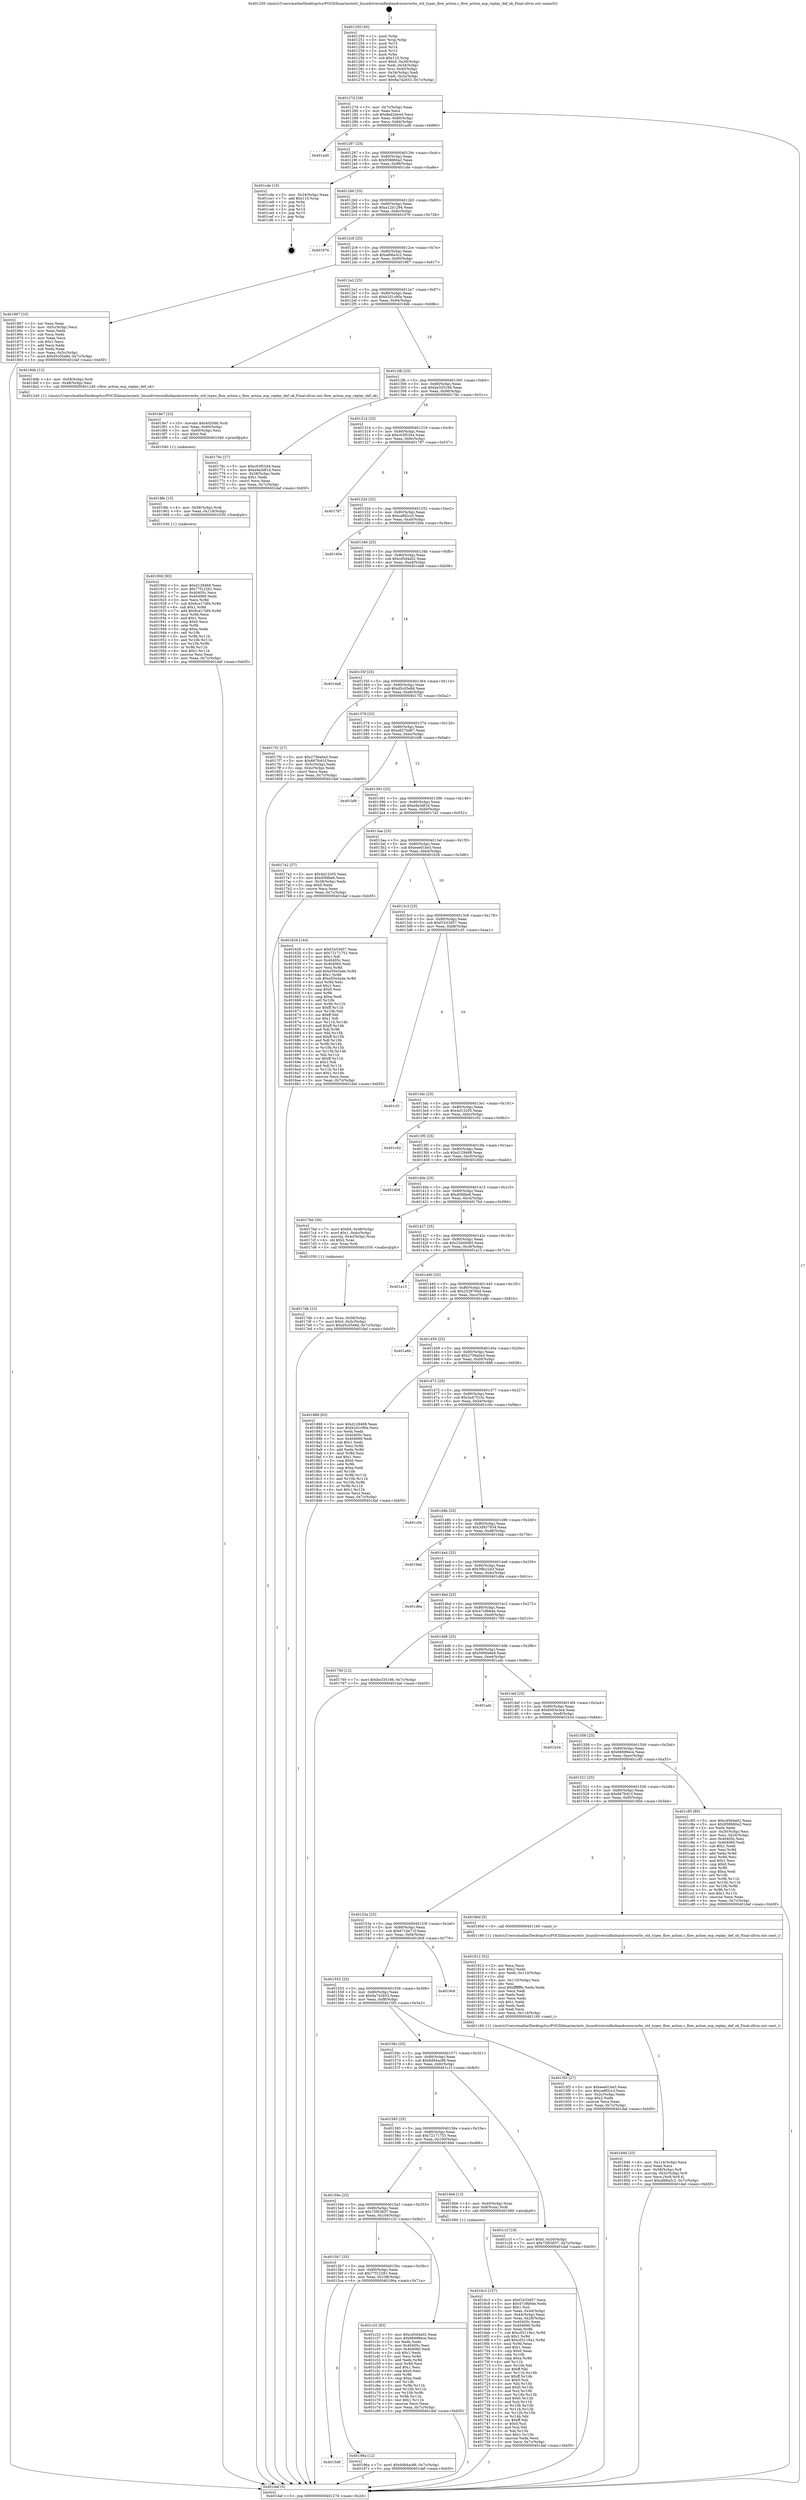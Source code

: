 digraph "0x401250" {
  label = "0x401250 (/mnt/c/Users/mathe/Desktop/tcc/POCII/binaries/extr_linuxdriversinfinibandcoreuverbs_std_types_flow_action.c_flow_action_esp_replay_def_ok_Final-ollvm.out::main(0))"
  labelloc = "t"
  node[shape=record]

  Entry [label="",width=0.3,height=0.3,shape=circle,fillcolor=black,style=filled]
  "0x40127d" [label="{
     0x40127d [26]\l
     | [instrs]\l
     &nbsp;&nbsp;0x40127d \<+3\>: mov -0x7c(%rbp),%eax\l
     &nbsp;&nbsp;0x401280 \<+2\>: mov %eax,%ecx\l
     &nbsp;&nbsp;0x401282 \<+6\>: sub $0x8ed2de44,%ecx\l
     &nbsp;&nbsp;0x401288 \<+3\>: mov %eax,-0x80(%rbp)\l
     &nbsp;&nbsp;0x40128b \<+6\>: mov %ecx,-0x84(%rbp)\l
     &nbsp;&nbsp;0x401291 \<+6\>: je 0000000000401ad0 \<main+0x880\>\l
  }"]
  "0x401ad0" [label="{
     0x401ad0\l
  }", style=dashed]
  "0x401297" [label="{
     0x401297 [25]\l
     | [instrs]\l
     &nbsp;&nbsp;0x401297 \<+5\>: jmp 000000000040129c \<main+0x4c\>\l
     &nbsp;&nbsp;0x40129c \<+3\>: mov -0x80(%rbp),%eax\l
     &nbsp;&nbsp;0x40129f \<+5\>: sub $0x958660a2,%eax\l
     &nbsp;&nbsp;0x4012a4 \<+6\>: mov %eax,-0x88(%rbp)\l
     &nbsp;&nbsp;0x4012aa \<+6\>: je 0000000000401cde \<main+0xa8e\>\l
  }"]
  Exit [label="",width=0.3,height=0.3,shape=circle,fillcolor=black,style=filled,peripheries=2]
  "0x401cde" [label="{
     0x401cde [19]\l
     | [instrs]\l
     &nbsp;&nbsp;0x401cde \<+3\>: mov -0x24(%rbp),%eax\l
     &nbsp;&nbsp;0x401ce1 \<+7\>: add $0x110,%rsp\l
     &nbsp;&nbsp;0x401ce8 \<+1\>: pop %rbx\l
     &nbsp;&nbsp;0x401ce9 \<+2\>: pop %r12\l
     &nbsp;&nbsp;0x401ceb \<+2\>: pop %r14\l
     &nbsp;&nbsp;0x401ced \<+2\>: pop %r15\l
     &nbsp;&nbsp;0x401cef \<+1\>: pop %rbp\l
     &nbsp;&nbsp;0x401cf0 \<+1\>: ret\l
  }"]
  "0x4012b0" [label="{
     0x4012b0 [25]\l
     | [instrs]\l
     &nbsp;&nbsp;0x4012b0 \<+5\>: jmp 00000000004012b5 \<main+0x65\>\l
     &nbsp;&nbsp;0x4012b5 \<+3\>: mov -0x80(%rbp),%eax\l
     &nbsp;&nbsp;0x4012b8 \<+5\>: sub $0xa12b1294,%eax\l
     &nbsp;&nbsp;0x4012bd \<+6\>: mov %eax,-0x8c(%rbp)\l
     &nbsp;&nbsp;0x4012c3 \<+6\>: je 0000000000401976 \<main+0x726\>\l
  }"]
  "0x4015d0" [label="{
     0x4015d0\l
  }", style=dashed]
  "0x401976" [label="{
     0x401976\l
  }", style=dashed]
  "0x4012c9" [label="{
     0x4012c9 [25]\l
     | [instrs]\l
     &nbsp;&nbsp;0x4012c9 \<+5\>: jmp 00000000004012ce \<main+0x7e\>\l
     &nbsp;&nbsp;0x4012ce \<+3\>: mov -0x80(%rbp),%eax\l
     &nbsp;&nbsp;0x4012d1 \<+5\>: sub $0xafd6a3c2,%eax\l
     &nbsp;&nbsp;0x4012d6 \<+6\>: mov %eax,-0x90(%rbp)\l
     &nbsp;&nbsp;0x4012dc \<+6\>: je 0000000000401867 \<main+0x617\>\l
  }"]
  "0x40196a" [label="{
     0x40196a [12]\l
     | [instrs]\l
     &nbsp;&nbsp;0x40196a \<+7\>: movl $0x6d84ac86,-0x7c(%rbp)\l
     &nbsp;&nbsp;0x401971 \<+5\>: jmp 0000000000401daf \<main+0xb5f\>\l
  }"]
  "0x401867" [label="{
     0x401867 [33]\l
     | [instrs]\l
     &nbsp;&nbsp;0x401867 \<+2\>: xor %eax,%eax\l
     &nbsp;&nbsp;0x401869 \<+3\>: mov -0x5c(%rbp),%ecx\l
     &nbsp;&nbsp;0x40186c \<+2\>: mov %eax,%edx\l
     &nbsp;&nbsp;0x40186e \<+2\>: sub %ecx,%edx\l
     &nbsp;&nbsp;0x401870 \<+2\>: mov %eax,%ecx\l
     &nbsp;&nbsp;0x401872 \<+3\>: sub $0x1,%ecx\l
     &nbsp;&nbsp;0x401875 \<+2\>: add %ecx,%edx\l
     &nbsp;&nbsp;0x401877 \<+2\>: sub %edx,%eax\l
     &nbsp;&nbsp;0x401879 \<+3\>: mov %eax,-0x5c(%rbp)\l
     &nbsp;&nbsp;0x40187c \<+7\>: movl $0xd5c05e8d,-0x7c(%rbp)\l
     &nbsp;&nbsp;0x401883 \<+5\>: jmp 0000000000401daf \<main+0xb5f\>\l
  }"]
  "0x4012e2" [label="{
     0x4012e2 [25]\l
     | [instrs]\l
     &nbsp;&nbsp;0x4012e2 \<+5\>: jmp 00000000004012e7 \<main+0x97\>\l
     &nbsp;&nbsp;0x4012e7 \<+3\>: mov -0x80(%rbp),%eax\l
     &nbsp;&nbsp;0x4012ea \<+5\>: sub $0xb2d1c90a,%eax\l
     &nbsp;&nbsp;0x4012ef \<+6\>: mov %eax,-0x94(%rbp)\l
     &nbsp;&nbsp;0x4012f5 \<+6\>: je 00000000004018db \<main+0x68b\>\l
  }"]
  "0x4015b7" [label="{
     0x4015b7 [25]\l
     | [instrs]\l
     &nbsp;&nbsp;0x4015b7 \<+5\>: jmp 00000000004015bc \<main+0x36c\>\l
     &nbsp;&nbsp;0x4015bc \<+3\>: mov -0x80(%rbp),%eax\l
     &nbsp;&nbsp;0x4015bf \<+5\>: sub $0x77f12281,%eax\l
     &nbsp;&nbsp;0x4015c4 \<+6\>: mov %eax,-0x108(%rbp)\l
     &nbsp;&nbsp;0x4015ca \<+6\>: je 000000000040196a \<main+0x71a\>\l
  }"]
  "0x4018db" [label="{
     0x4018db [12]\l
     | [instrs]\l
     &nbsp;&nbsp;0x4018db \<+4\>: mov -0x58(%rbp),%rdi\l
     &nbsp;&nbsp;0x4018df \<+3\>: mov -0x48(%rbp),%esi\l
     &nbsp;&nbsp;0x4018e2 \<+5\>: call 0000000000401240 \<flow_action_esp_replay_def_ok\>\l
     | [calls]\l
     &nbsp;&nbsp;0x401240 \{1\} (/mnt/c/Users/mathe/Desktop/tcc/POCII/binaries/extr_linuxdriversinfinibandcoreuverbs_std_types_flow_action.c_flow_action_esp_replay_def_ok_Final-ollvm.out::flow_action_esp_replay_def_ok)\l
  }"]
  "0x4012fb" [label="{
     0x4012fb [25]\l
     | [instrs]\l
     &nbsp;&nbsp;0x4012fb \<+5\>: jmp 0000000000401300 \<main+0xb0\>\l
     &nbsp;&nbsp;0x401300 \<+3\>: mov -0x80(%rbp),%eax\l
     &nbsp;&nbsp;0x401303 \<+5\>: sub $0xbe335166,%eax\l
     &nbsp;&nbsp;0x401308 \<+6\>: mov %eax,-0x98(%rbp)\l
     &nbsp;&nbsp;0x40130e \<+6\>: je 000000000040176c \<main+0x51c\>\l
  }"]
  "0x401c32" [label="{
     0x401c32 [83]\l
     | [instrs]\l
     &nbsp;&nbsp;0x401c32 \<+5\>: mov $0xcd5d4a02,%eax\l
     &nbsp;&nbsp;0x401c37 \<+5\>: mov $0x66698ece,%ecx\l
     &nbsp;&nbsp;0x401c3c \<+2\>: xor %edx,%edx\l
     &nbsp;&nbsp;0x401c3e \<+7\>: mov 0x40405c,%esi\l
     &nbsp;&nbsp;0x401c45 \<+7\>: mov 0x404060,%edi\l
     &nbsp;&nbsp;0x401c4c \<+3\>: sub $0x1,%edx\l
     &nbsp;&nbsp;0x401c4f \<+3\>: mov %esi,%r8d\l
     &nbsp;&nbsp;0x401c52 \<+3\>: add %edx,%r8d\l
     &nbsp;&nbsp;0x401c55 \<+4\>: imul %r8d,%esi\l
     &nbsp;&nbsp;0x401c59 \<+3\>: and $0x1,%esi\l
     &nbsp;&nbsp;0x401c5c \<+3\>: cmp $0x0,%esi\l
     &nbsp;&nbsp;0x401c5f \<+4\>: sete %r9b\l
     &nbsp;&nbsp;0x401c63 \<+3\>: cmp $0xa,%edi\l
     &nbsp;&nbsp;0x401c66 \<+4\>: setl %r10b\l
     &nbsp;&nbsp;0x401c6a \<+3\>: mov %r9b,%r11b\l
     &nbsp;&nbsp;0x401c6d \<+3\>: and %r10b,%r11b\l
     &nbsp;&nbsp;0x401c70 \<+3\>: xor %r10b,%r9b\l
     &nbsp;&nbsp;0x401c73 \<+3\>: or %r9b,%r11b\l
     &nbsp;&nbsp;0x401c76 \<+4\>: test $0x1,%r11b\l
     &nbsp;&nbsp;0x401c7a \<+3\>: cmovne %ecx,%eax\l
     &nbsp;&nbsp;0x401c7d \<+3\>: mov %eax,-0x7c(%rbp)\l
     &nbsp;&nbsp;0x401c80 \<+5\>: jmp 0000000000401daf \<main+0xb5f\>\l
  }"]
  "0x40176c" [label="{
     0x40176c [27]\l
     | [instrs]\l
     &nbsp;&nbsp;0x40176c \<+5\>: mov $0xc03f5344,%eax\l
     &nbsp;&nbsp;0x401771 \<+5\>: mov $0xe9a3df1d,%ecx\l
     &nbsp;&nbsp;0x401776 \<+3\>: mov -0x28(%rbp),%edx\l
     &nbsp;&nbsp;0x401779 \<+3\>: cmp $0x1,%edx\l
     &nbsp;&nbsp;0x40177c \<+3\>: cmovl %ecx,%eax\l
     &nbsp;&nbsp;0x40177f \<+3\>: mov %eax,-0x7c(%rbp)\l
     &nbsp;&nbsp;0x401782 \<+5\>: jmp 0000000000401daf \<main+0xb5f\>\l
  }"]
  "0x401314" [label="{
     0x401314 [25]\l
     | [instrs]\l
     &nbsp;&nbsp;0x401314 \<+5\>: jmp 0000000000401319 \<main+0xc9\>\l
     &nbsp;&nbsp;0x401319 \<+3\>: mov -0x80(%rbp),%eax\l
     &nbsp;&nbsp;0x40131c \<+5\>: sub $0xc03f5344,%eax\l
     &nbsp;&nbsp;0x401321 \<+6\>: mov %eax,-0x9c(%rbp)\l
     &nbsp;&nbsp;0x401327 \<+6\>: je 0000000000401787 \<main+0x537\>\l
  }"]
  "0x40190d" [label="{
     0x40190d [93]\l
     | [instrs]\l
     &nbsp;&nbsp;0x40190d \<+5\>: mov $0xd129468,%eax\l
     &nbsp;&nbsp;0x401912 \<+5\>: mov $0x77f12281,%esi\l
     &nbsp;&nbsp;0x401917 \<+7\>: mov 0x40405c,%ecx\l
     &nbsp;&nbsp;0x40191e \<+7\>: mov 0x404060,%edx\l
     &nbsp;&nbsp;0x401925 \<+3\>: mov %ecx,%r8d\l
     &nbsp;&nbsp;0x401928 \<+7\>: sub $0x6ce17df4,%r8d\l
     &nbsp;&nbsp;0x40192f \<+4\>: sub $0x1,%r8d\l
     &nbsp;&nbsp;0x401933 \<+7\>: add $0x6ce17df4,%r8d\l
     &nbsp;&nbsp;0x40193a \<+4\>: imul %r8d,%ecx\l
     &nbsp;&nbsp;0x40193e \<+3\>: and $0x1,%ecx\l
     &nbsp;&nbsp;0x401941 \<+3\>: cmp $0x0,%ecx\l
     &nbsp;&nbsp;0x401944 \<+4\>: sete %r9b\l
     &nbsp;&nbsp;0x401948 \<+3\>: cmp $0xa,%edx\l
     &nbsp;&nbsp;0x40194b \<+4\>: setl %r10b\l
     &nbsp;&nbsp;0x40194f \<+3\>: mov %r9b,%r11b\l
     &nbsp;&nbsp;0x401952 \<+3\>: and %r10b,%r11b\l
     &nbsp;&nbsp;0x401955 \<+3\>: xor %r10b,%r9b\l
     &nbsp;&nbsp;0x401958 \<+3\>: or %r9b,%r11b\l
     &nbsp;&nbsp;0x40195b \<+4\>: test $0x1,%r11b\l
     &nbsp;&nbsp;0x40195f \<+3\>: cmovne %esi,%eax\l
     &nbsp;&nbsp;0x401962 \<+3\>: mov %eax,-0x7c(%rbp)\l
     &nbsp;&nbsp;0x401965 \<+5\>: jmp 0000000000401daf \<main+0xb5f\>\l
  }"]
  "0x401787" [label="{
     0x401787\l
  }", style=dashed]
  "0x40132d" [label="{
     0x40132d [25]\l
     | [instrs]\l
     &nbsp;&nbsp;0x40132d \<+5\>: jmp 0000000000401332 \<main+0xe2\>\l
     &nbsp;&nbsp;0x401332 \<+3\>: mov -0x80(%rbp),%eax\l
     &nbsp;&nbsp;0x401335 \<+5\>: sub $0xca9f2cc3,%eax\l
     &nbsp;&nbsp;0x40133a \<+6\>: mov %eax,-0xa0(%rbp)\l
     &nbsp;&nbsp;0x401340 \<+6\>: je 000000000040160e \<main+0x3be\>\l
  }"]
  "0x4018fe" [label="{
     0x4018fe [15]\l
     | [instrs]\l
     &nbsp;&nbsp;0x4018fe \<+4\>: mov -0x58(%rbp),%rdi\l
     &nbsp;&nbsp;0x401902 \<+6\>: mov %eax,-0x118(%rbp)\l
     &nbsp;&nbsp;0x401908 \<+5\>: call 0000000000401030 \<free@plt\>\l
     | [calls]\l
     &nbsp;&nbsp;0x401030 \{1\} (unknown)\l
  }"]
  "0x40160e" [label="{
     0x40160e\l
  }", style=dashed]
  "0x401346" [label="{
     0x401346 [25]\l
     | [instrs]\l
     &nbsp;&nbsp;0x401346 \<+5\>: jmp 000000000040134b \<main+0xfb\>\l
     &nbsp;&nbsp;0x40134b \<+3\>: mov -0x80(%rbp),%eax\l
     &nbsp;&nbsp;0x40134e \<+5\>: sub $0xcd5d4a02,%eax\l
     &nbsp;&nbsp;0x401353 \<+6\>: mov %eax,-0xa4(%rbp)\l
     &nbsp;&nbsp;0x401359 \<+6\>: je 0000000000401da8 \<main+0xb58\>\l
  }"]
  "0x4018e7" [label="{
     0x4018e7 [23]\l
     | [instrs]\l
     &nbsp;&nbsp;0x4018e7 \<+10\>: movabs $0x4020d6,%rdi\l
     &nbsp;&nbsp;0x4018f1 \<+3\>: mov %eax,-0x60(%rbp)\l
     &nbsp;&nbsp;0x4018f4 \<+3\>: mov -0x60(%rbp),%esi\l
     &nbsp;&nbsp;0x4018f7 \<+2\>: mov $0x0,%al\l
     &nbsp;&nbsp;0x4018f9 \<+5\>: call 0000000000401040 \<printf@plt\>\l
     | [calls]\l
     &nbsp;&nbsp;0x401040 \{1\} (unknown)\l
  }"]
  "0x401da8" [label="{
     0x401da8\l
  }", style=dashed]
  "0x40135f" [label="{
     0x40135f [25]\l
     | [instrs]\l
     &nbsp;&nbsp;0x40135f \<+5\>: jmp 0000000000401364 \<main+0x114\>\l
     &nbsp;&nbsp;0x401364 \<+3\>: mov -0x80(%rbp),%eax\l
     &nbsp;&nbsp;0x401367 \<+5\>: sub $0xd5c05e8d,%eax\l
     &nbsp;&nbsp;0x40136c \<+6\>: mov %eax,-0xa8(%rbp)\l
     &nbsp;&nbsp;0x401372 \<+6\>: je 00000000004017f2 \<main+0x5a2\>\l
  }"]
  "0x401846" [label="{
     0x401846 [33]\l
     | [instrs]\l
     &nbsp;&nbsp;0x401846 \<+6\>: mov -0x114(%rbp),%ecx\l
     &nbsp;&nbsp;0x40184c \<+3\>: imul %eax,%ecx\l
     &nbsp;&nbsp;0x40184f \<+4\>: mov -0x58(%rbp),%r8\l
     &nbsp;&nbsp;0x401853 \<+4\>: movslq -0x5c(%rbp),%r9\l
     &nbsp;&nbsp;0x401857 \<+4\>: mov %ecx,(%r8,%r9,4)\l
     &nbsp;&nbsp;0x40185b \<+7\>: movl $0xafd6a3c2,-0x7c(%rbp)\l
     &nbsp;&nbsp;0x401862 \<+5\>: jmp 0000000000401daf \<main+0xb5f\>\l
  }"]
  "0x4017f2" [label="{
     0x4017f2 [27]\l
     | [instrs]\l
     &nbsp;&nbsp;0x4017f2 \<+5\>: mov $0x2756a0a3,%eax\l
     &nbsp;&nbsp;0x4017f7 \<+5\>: mov $0x667fc61f,%ecx\l
     &nbsp;&nbsp;0x4017fc \<+3\>: mov -0x5c(%rbp),%edx\l
     &nbsp;&nbsp;0x4017ff \<+3\>: cmp -0x4c(%rbp),%edx\l
     &nbsp;&nbsp;0x401802 \<+3\>: cmovl %ecx,%eax\l
     &nbsp;&nbsp;0x401805 \<+3\>: mov %eax,-0x7c(%rbp)\l
     &nbsp;&nbsp;0x401808 \<+5\>: jmp 0000000000401daf \<main+0xb5f\>\l
  }"]
  "0x401378" [label="{
     0x401378 [25]\l
     | [instrs]\l
     &nbsp;&nbsp;0x401378 \<+5\>: jmp 000000000040137d \<main+0x12d\>\l
     &nbsp;&nbsp;0x40137d \<+3\>: mov -0x80(%rbp),%eax\l
     &nbsp;&nbsp;0x401380 \<+5\>: sub $0xe627bd67,%eax\l
     &nbsp;&nbsp;0x401385 \<+6\>: mov %eax,-0xac(%rbp)\l
     &nbsp;&nbsp;0x40138b \<+6\>: je 0000000000401bf6 \<main+0x9a6\>\l
  }"]
  "0x401812" [label="{
     0x401812 [52]\l
     | [instrs]\l
     &nbsp;&nbsp;0x401812 \<+2\>: xor %ecx,%ecx\l
     &nbsp;&nbsp;0x401814 \<+5\>: mov $0x2,%edx\l
     &nbsp;&nbsp;0x401819 \<+6\>: mov %edx,-0x110(%rbp)\l
     &nbsp;&nbsp;0x40181f \<+1\>: cltd\l
     &nbsp;&nbsp;0x401820 \<+6\>: mov -0x110(%rbp),%esi\l
     &nbsp;&nbsp;0x401826 \<+2\>: idiv %esi\l
     &nbsp;&nbsp;0x401828 \<+6\>: imul $0xfffffffe,%edx,%edx\l
     &nbsp;&nbsp;0x40182e \<+2\>: mov %ecx,%edi\l
     &nbsp;&nbsp;0x401830 \<+2\>: sub %edx,%edi\l
     &nbsp;&nbsp;0x401832 \<+2\>: mov %ecx,%edx\l
     &nbsp;&nbsp;0x401834 \<+3\>: sub $0x1,%edx\l
     &nbsp;&nbsp;0x401837 \<+2\>: add %edx,%edi\l
     &nbsp;&nbsp;0x401839 \<+2\>: sub %edi,%ecx\l
     &nbsp;&nbsp;0x40183b \<+6\>: mov %ecx,-0x114(%rbp)\l
     &nbsp;&nbsp;0x401841 \<+5\>: call 0000000000401160 \<next_i\>\l
     | [calls]\l
     &nbsp;&nbsp;0x401160 \{1\} (/mnt/c/Users/mathe/Desktop/tcc/POCII/binaries/extr_linuxdriversinfinibandcoreuverbs_std_types_flow_action.c_flow_action_esp_replay_def_ok_Final-ollvm.out::next_i)\l
  }"]
  "0x401bf6" [label="{
     0x401bf6\l
  }", style=dashed]
  "0x401391" [label="{
     0x401391 [25]\l
     | [instrs]\l
     &nbsp;&nbsp;0x401391 \<+5\>: jmp 0000000000401396 \<main+0x146\>\l
     &nbsp;&nbsp;0x401396 \<+3\>: mov -0x80(%rbp),%eax\l
     &nbsp;&nbsp;0x401399 \<+5\>: sub $0xe9a3df1d,%eax\l
     &nbsp;&nbsp;0x40139e \<+6\>: mov %eax,-0xb0(%rbp)\l
     &nbsp;&nbsp;0x4013a4 \<+6\>: je 00000000004017a2 \<main+0x552\>\l
  }"]
  "0x4017db" [label="{
     0x4017db [23]\l
     | [instrs]\l
     &nbsp;&nbsp;0x4017db \<+4\>: mov %rax,-0x58(%rbp)\l
     &nbsp;&nbsp;0x4017df \<+7\>: movl $0x0,-0x5c(%rbp)\l
     &nbsp;&nbsp;0x4017e6 \<+7\>: movl $0xd5c05e8d,-0x7c(%rbp)\l
     &nbsp;&nbsp;0x4017ed \<+5\>: jmp 0000000000401daf \<main+0xb5f\>\l
  }"]
  "0x4017a2" [label="{
     0x4017a2 [27]\l
     | [instrs]\l
     &nbsp;&nbsp;0x4017a2 \<+5\>: mov $0x4d13205,%eax\l
     &nbsp;&nbsp;0x4017a7 \<+5\>: mov $0xd5fdbe6,%ecx\l
     &nbsp;&nbsp;0x4017ac \<+3\>: mov -0x28(%rbp),%edx\l
     &nbsp;&nbsp;0x4017af \<+3\>: cmp $0x0,%edx\l
     &nbsp;&nbsp;0x4017b2 \<+3\>: cmove %ecx,%eax\l
     &nbsp;&nbsp;0x4017b5 \<+3\>: mov %eax,-0x7c(%rbp)\l
     &nbsp;&nbsp;0x4017b8 \<+5\>: jmp 0000000000401daf \<main+0xb5f\>\l
  }"]
  "0x4013aa" [label="{
     0x4013aa [25]\l
     | [instrs]\l
     &nbsp;&nbsp;0x4013aa \<+5\>: jmp 00000000004013af \<main+0x15f\>\l
     &nbsp;&nbsp;0x4013af \<+3\>: mov -0x80(%rbp),%eax\l
     &nbsp;&nbsp;0x4013b2 \<+5\>: sub $0xeee01be3,%eax\l
     &nbsp;&nbsp;0x4013b7 \<+6\>: mov %eax,-0xb4(%rbp)\l
     &nbsp;&nbsp;0x4013bd \<+6\>: je 0000000000401626 \<main+0x3d6\>\l
  }"]
  "0x4016c3" [label="{
     0x4016c3 [157]\l
     | [instrs]\l
     &nbsp;&nbsp;0x4016c3 \<+5\>: mov $0xf1b33d57,%ecx\l
     &nbsp;&nbsp;0x4016c8 \<+5\>: mov $0x47c9b64e,%edx\l
     &nbsp;&nbsp;0x4016cd \<+3\>: mov $0x1,%sil\l
     &nbsp;&nbsp;0x4016d0 \<+3\>: mov %eax,-0x44(%rbp)\l
     &nbsp;&nbsp;0x4016d3 \<+3\>: mov -0x44(%rbp),%eax\l
     &nbsp;&nbsp;0x4016d6 \<+3\>: mov %eax,-0x28(%rbp)\l
     &nbsp;&nbsp;0x4016d9 \<+7\>: mov 0x40405c,%eax\l
     &nbsp;&nbsp;0x4016e0 \<+8\>: mov 0x404060,%r8d\l
     &nbsp;&nbsp;0x4016e8 \<+3\>: mov %eax,%r9d\l
     &nbsp;&nbsp;0x4016eb \<+7\>: sub $0xc05119a1,%r9d\l
     &nbsp;&nbsp;0x4016f2 \<+4\>: sub $0x1,%r9d\l
     &nbsp;&nbsp;0x4016f6 \<+7\>: add $0xc05119a1,%r9d\l
     &nbsp;&nbsp;0x4016fd \<+4\>: imul %r9d,%eax\l
     &nbsp;&nbsp;0x401701 \<+3\>: and $0x1,%eax\l
     &nbsp;&nbsp;0x401704 \<+3\>: cmp $0x0,%eax\l
     &nbsp;&nbsp;0x401707 \<+4\>: sete %r10b\l
     &nbsp;&nbsp;0x40170b \<+4\>: cmp $0xa,%r8d\l
     &nbsp;&nbsp;0x40170f \<+4\>: setl %r11b\l
     &nbsp;&nbsp;0x401713 \<+3\>: mov %r10b,%bl\l
     &nbsp;&nbsp;0x401716 \<+3\>: xor $0xff,%bl\l
     &nbsp;&nbsp;0x401719 \<+3\>: mov %r11b,%r14b\l
     &nbsp;&nbsp;0x40171c \<+4\>: xor $0xff,%r14b\l
     &nbsp;&nbsp;0x401720 \<+4\>: xor $0x0,%sil\l
     &nbsp;&nbsp;0x401724 \<+3\>: mov %bl,%r15b\l
     &nbsp;&nbsp;0x401727 \<+4\>: and $0x0,%r15b\l
     &nbsp;&nbsp;0x40172b \<+3\>: and %sil,%r10b\l
     &nbsp;&nbsp;0x40172e \<+3\>: mov %r14b,%r12b\l
     &nbsp;&nbsp;0x401731 \<+4\>: and $0x0,%r12b\l
     &nbsp;&nbsp;0x401735 \<+3\>: and %sil,%r11b\l
     &nbsp;&nbsp;0x401738 \<+3\>: or %r10b,%r15b\l
     &nbsp;&nbsp;0x40173b \<+3\>: or %r11b,%r12b\l
     &nbsp;&nbsp;0x40173e \<+3\>: xor %r12b,%r15b\l
     &nbsp;&nbsp;0x401741 \<+3\>: or %r14b,%bl\l
     &nbsp;&nbsp;0x401744 \<+3\>: xor $0xff,%bl\l
     &nbsp;&nbsp;0x401747 \<+4\>: or $0x0,%sil\l
     &nbsp;&nbsp;0x40174b \<+3\>: and %sil,%bl\l
     &nbsp;&nbsp;0x40174e \<+3\>: or %bl,%r15b\l
     &nbsp;&nbsp;0x401751 \<+4\>: test $0x1,%r15b\l
     &nbsp;&nbsp;0x401755 \<+3\>: cmovne %edx,%ecx\l
     &nbsp;&nbsp;0x401758 \<+3\>: mov %ecx,-0x7c(%rbp)\l
     &nbsp;&nbsp;0x40175b \<+5\>: jmp 0000000000401daf \<main+0xb5f\>\l
  }"]
  "0x401626" [label="{
     0x401626 [144]\l
     | [instrs]\l
     &nbsp;&nbsp;0x401626 \<+5\>: mov $0xf1b33d57,%eax\l
     &nbsp;&nbsp;0x40162b \<+5\>: mov $0x72171751,%ecx\l
     &nbsp;&nbsp;0x401630 \<+2\>: mov $0x1,%dl\l
     &nbsp;&nbsp;0x401632 \<+7\>: mov 0x40405c,%esi\l
     &nbsp;&nbsp;0x401639 \<+7\>: mov 0x404060,%edi\l
     &nbsp;&nbsp;0x401640 \<+3\>: mov %esi,%r8d\l
     &nbsp;&nbsp;0x401643 \<+7\>: add $0xe55e3a4e,%r8d\l
     &nbsp;&nbsp;0x40164a \<+4\>: sub $0x1,%r8d\l
     &nbsp;&nbsp;0x40164e \<+7\>: sub $0xe55e3a4e,%r8d\l
     &nbsp;&nbsp;0x401655 \<+4\>: imul %r8d,%esi\l
     &nbsp;&nbsp;0x401659 \<+3\>: and $0x1,%esi\l
     &nbsp;&nbsp;0x40165c \<+3\>: cmp $0x0,%esi\l
     &nbsp;&nbsp;0x40165f \<+4\>: sete %r9b\l
     &nbsp;&nbsp;0x401663 \<+3\>: cmp $0xa,%edi\l
     &nbsp;&nbsp;0x401666 \<+4\>: setl %r10b\l
     &nbsp;&nbsp;0x40166a \<+3\>: mov %r9b,%r11b\l
     &nbsp;&nbsp;0x40166d \<+4\>: xor $0xff,%r11b\l
     &nbsp;&nbsp;0x401671 \<+3\>: mov %r10b,%bl\l
     &nbsp;&nbsp;0x401674 \<+3\>: xor $0xff,%bl\l
     &nbsp;&nbsp;0x401677 \<+3\>: xor $0x1,%dl\l
     &nbsp;&nbsp;0x40167a \<+3\>: mov %r11b,%r14b\l
     &nbsp;&nbsp;0x40167d \<+4\>: and $0xff,%r14b\l
     &nbsp;&nbsp;0x401681 \<+3\>: and %dl,%r9b\l
     &nbsp;&nbsp;0x401684 \<+3\>: mov %bl,%r15b\l
     &nbsp;&nbsp;0x401687 \<+4\>: and $0xff,%r15b\l
     &nbsp;&nbsp;0x40168b \<+3\>: and %dl,%r10b\l
     &nbsp;&nbsp;0x40168e \<+3\>: or %r9b,%r14b\l
     &nbsp;&nbsp;0x401691 \<+3\>: or %r10b,%r15b\l
     &nbsp;&nbsp;0x401694 \<+3\>: xor %r15b,%r14b\l
     &nbsp;&nbsp;0x401697 \<+3\>: or %bl,%r11b\l
     &nbsp;&nbsp;0x40169a \<+4\>: xor $0xff,%r11b\l
     &nbsp;&nbsp;0x40169e \<+3\>: or $0x1,%dl\l
     &nbsp;&nbsp;0x4016a1 \<+3\>: and %dl,%r11b\l
     &nbsp;&nbsp;0x4016a4 \<+3\>: or %r11b,%r14b\l
     &nbsp;&nbsp;0x4016a7 \<+4\>: test $0x1,%r14b\l
     &nbsp;&nbsp;0x4016ab \<+3\>: cmovne %ecx,%eax\l
     &nbsp;&nbsp;0x4016ae \<+3\>: mov %eax,-0x7c(%rbp)\l
     &nbsp;&nbsp;0x4016b1 \<+5\>: jmp 0000000000401daf \<main+0xb5f\>\l
  }"]
  "0x4013c3" [label="{
     0x4013c3 [25]\l
     | [instrs]\l
     &nbsp;&nbsp;0x4013c3 \<+5\>: jmp 00000000004013c8 \<main+0x178\>\l
     &nbsp;&nbsp;0x4013c8 \<+3\>: mov -0x80(%rbp),%eax\l
     &nbsp;&nbsp;0x4013cb \<+5\>: sub $0xf1b33d57,%eax\l
     &nbsp;&nbsp;0x4013d0 \<+6\>: mov %eax,-0xb8(%rbp)\l
     &nbsp;&nbsp;0x4013d6 \<+6\>: je 0000000000401cf1 \<main+0xaa1\>\l
  }"]
  "0x40159e" [label="{
     0x40159e [25]\l
     | [instrs]\l
     &nbsp;&nbsp;0x40159e \<+5\>: jmp 00000000004015a3 \<main+0x353\>\l
     &nbsp;&nbsp;0x4015a3 \<+3\>: mov -0x80(%rbp),%eax\l
     &nbsp;&nbsp;0x4015a6 \<+5\>: sub $0x75f03837,%eax\l
     &nbsp;&nbsp;0x4015ab \<+6\>: mov %eax,-0x104(%rbp)\l
     &nbsp;&nbsp;0x4015b1 \<+6\>: je 0000000000401c32 \<main+0x9e2\>\l
  }"]
  "0x401cf1" [label="{
     0x401cf1\l
  }", style=dashed]
  "0x4013dc" [label="{
     0x4013dc [25]\l
     | [instrs]\l
     &nbsp;&nbsp;0x4013dc \<+5\>: jmp 00000000004013e1 \<main+0x191\>\l
     &nbsp;&nbsp;0x4013e1 \<+3\>: mov -0x80(%rbp),%eax\l
     &nbsp;&nbsp;0x4013e4 \<+5\>: sub $0x4d13205,%eax\l
     &nbsp;&nbsp;0x4013e9 \<+6\>: mov %eax,-0xbc(%rbp)\l
     &nbsp;&nbsp;0x4013ef \<+6\>: je 0000000000401c02 \<main+0x9b2\>\l
  }"]
  "0x4016b6" [label="{
     0x4016b6 [13]\l
     | [instrs]\l
     &nbsp;&nbsp;0x4016b6 \<+4\>: mov -0x40(%rbp),%rax\l
     &nbsp;&nbsp;0x4016ba \<+4\>: mov 0x8(%rax),%rdi\l
     &nbsp;&nbsp;0x4016be \<+5\>: call 0000000000401060 \<atoi@plt\>\l
     | [calls]\l
     &nbsp;&nbsp;0x401060 \{1\} (unknown)\l
  }"]
  "0x401c02" [label="{
     0x401c02\l
  }", style=dashed]
  "0x4013f5" [label="{
     0x4013f5 [25]\l
     | [instrs]\l
     &nbsp;&nbsp;0x4013f5 \<+5\>: jmp 00000000004013fa \<main+0x1aa\>\l
     &nbsp;&nbsp;0x4013fa \<+3\>: mov -0x80(%rbp),%eax\l
     &nbsp;&nbsp;0x4013fd \<+5\>: sub $0xd129468,%eax\l
     &nbsp;&nbsp;0x401402 \<+6\>: mov %eax,-0xc0(%rbp)\l
     &nbsp;&nbsp;0x401408 \<+6\>: je 0000000000401d0d \<main+0xabd\>\l
  }"]
  "0x401585" [label="{
     0x401585 [25]\l
     | [instrs]\l
     &nbsp;&nbsp;0x401585 \<+5\>: jmp 000000000040158a \<main+0x33a\>\l
     &nbsp;&nbsp;0x40158a \<+3\>: mov -0x80(%rbp),%eax\l
     &nbsp;&nbsp;0x40158d \<+5\>: sub $0x72171751,%eax\l
     &nbsp;&nbsp;0x401592 \<+6\>: mov %eax,-0x100(%rbp)\l
     &nbsp;&nbsp;0x401598 \<+6\>: je 00000000004016b6 \<main+0x466\>\l
  }"]
  "0x401d0d" [label="{
     0x401d0d\l
  }", style=dashed]
  "0x40140e" [label="{
     0x40140e [25]\l
     | [instrs]\l
     &nbsp;&nbsp;0x40140e \<+5\>: jmp 0000000000401413 \<main+0x1c3\>\l
     &nbsp;&nbsp;0x401413 \<+3\>: mov -0x80(%rbp),%eax\l
     &nbsp;&nbsp;0x401416 \<+5\>: sub $0xd5fdbe6,%eax\l
     &nbsp;&nbsp;0x40141b \<+6\>: mov %eax,-0xc4(%rbp)\l
     &nbsp;&nbsp;0x401421 \<+6\>: je 00000000004017bd \<main+0x56d\>\l
  }"]
  "0x401c1f" [label="{
     0x401c1f [19]\l
     | [instrs]\l
     &nbsp;&nbsp;0x401c1f \<+7\>: movl $0x0,-0x30(%rbp)\l
     &nbsp;&nbsp;0x401c26 \<+7\>: movl $0x75f03837,-0x7c(%rbp)\l
     &nbsp;&nbsp;0x401c2d \<+5\>: jmp 0000000000401daf \<main+0xb5f\>\l
  }"]
  "0x4017bd" [label="{
     0x4017bd [30]\l
     | [instrs]\l
     &nbsp;&nbsp;0x4017bd \<+7\>: movl $0x64,-0x48(%rbp)\l
     &nbsp;&nbsp;0x4017c4 \<+7\>: movl $0x1,-0x4c(%rbp)\l
     &nbsp;&nbsp;0x4017cb \<+4\>: movslq -0x4c(%rbp),%rax\l
     &nbsp;&nbsp;0x4017cf \<+4\>: shl $0x2,%rax\l
     &nbsp;&nbsp;0x4017d3 \<+3\>: mov %rax,%rdi\l
     &nbsp;&nbsp;0x4017d6 \<+5\>: call 0000000000401050 \<malloc@plt\>\l
     | [calls]\l
     &nbsp;&nbsp;0x401050 \{1\} (unknown)\l
  }"]
  "0x401427" [label="{
     0x401427 [25]\l
     | [instrs]\l
     &nbsp;&nbsp;0x401427 \<+5\>: jmp 000000000040142c \<main+0x1dc\>\l
     &nbsp;&nbsp;0x40142c \<+3\>: mov -0x80(%rbp),%eax\l
     &nbsp;&nbsp;0x40142f \<+5\>: sub $0x22eb0d65,%eax\l
     &nbsp;&nbsp;0x401434 \<+6\>: mov %eax,-0xc8(%rbp)\l
     &nbsp;&nbsp;0x40143a \<+6\>: je 0000000000401a13 \<main+0x7c3\>\l
  }"]
  "0x401250" [label="{
     0x401250 [45]\l
     | [instrs]\l
     &nbsp;&nbsp;0x401250 \<+1\>: push %rbp\l
     &nbsp;&nbsp;0x401251 \<+3\>: mov %rsp,%rbp\l
     &nbsp;&nbsp;0x401254 \<+2\>: push %r15\l
     &nbsp;&nbsp;0x401256 \<+2\>: push %r14\l
     &nbsp;&nbsp;0x401258 \<+2\>: push %r12\l
     &nbsp;&nbsp;0x40125a \<+1\>: push %rbx\l
     &nbsp;&nbsp;0x40125b \<+7\>: sub $0x110,%rsp\l
     &nbsp;&nbsp;0x401262 \<+7\>: movl $0x0,-0x30(%rbp)\l
     &nbsp;&nbsp;0x401269 \<+3\>: mov %edi,-0x34(%rbp)\l
     &nbsp;&nbsp;0x40126c \<+4\>: mov %rsi,-0x40(%rbp)\l
     &nbsp;&nbsp;0x401270 \<+3\>: mov -0x34(%rbp),%edi\l
     &nbsp;&nbsp;0x401273 \<+3\>: mov %edi,-0x2c(%rbp)\l
     &nbsp;&nbsp;0x401276 \<+7\>: movl $0x6a742653,-0x7c(%rbp)\l
  }"]
  "0x401a13" [label="{
     0x401a13\l
  }", style=dashed]
  "0x401440" [label="{
     0x401440 [25]\l
     | [instrs]\l
     &nbsp;&nbsp;0x401440 \<+5\>: jmp 0000000000401445 \<main+0x1f5\>\l
     &nbsp;&nbsp;0x401445 \<+3\>: mov -0x80(%rbp),%eax\l
     &nbsp;&nbsp;0x401448 \<+5\>: sub $0x2529794d,%eax\l
     &nbsp;&nbsp;0x40144d \<+6\>: mov %eax,-0xcc(%rbp)\l
     &nbsp;&nbsp;0x401453 \<+6\>: je 0000000000401a6b \<main+0x81b\>\l
  }"]
  "0x401daf" [label="{
     0x401daf [5]\l
     | [instrs]\l
     &nbsp;&nbsp;0x401daf \<+5\>: jmp 000000000040127d \<main+0x2d\>\l
  }"]
  "0x401a6b" [label="{
     0x401a6b\l
  }", style=dashed]
  "0x401459" [label="{
     0x401459 [25]\l
     | [instrs]\l
     &nbsp;&nbsp;0x401459 \<+5\>: jmp 000000000040145e \<main+0x20e\>\l
     &nbsp;&nbsp;0x40145e \<+3\>: mov -0x80(%rbp),%eax\l
     &nbsp;&nbsp;0x401461 \<+5\>: sub $0x2756a0a3,%eax\l
     &nbsp;&nbsp;0x401466 \<+6\>: mov %eax,-0xd0(%rbp)\l
     &nbsp;&nbsp;0x40146c \<+6\>: je 0000000000401888 \<main+0x638\>\l
  }"]
  "0x40156c" [label="{
     0x40156c [25]\l
     | [instrs]\l
     &nbsp;&nbsp;0x40156c \<+5\>: jmp 0000000000401571 \<main+0x321\>\l
     &nbsp;&nbsp;0x401571 \<+3\>: mov -0x80(%rbp),%eax\l
     &nbsp;&nbsp;0x401574 \<+5\>: sub $0x6d84ac86,%eax\l
     &nbsp;&nbsp;0x401579 \<+6\>: mov %eax,-0xfc(%rbp)\l
     &nbsp;&nbsp;0x40157f \<+6\>: je 0000000000401c1f \<main+0x9cf\>\l
  }"]
  "0x401888" [label="{
     0x401888 [83]\l
     | [instrs]\l
     &nbsp;&nbsp;0x401888 \<+5\>: mov $0xd129468,%eax\l
     &nbsp;&nbsp;0x40188d \<+5\>: mov $0xb2d1c90a,%ecx\l
     &nbsp;&nbsp;0x401892 \<+2\>: xor %edx,%edx\l
     &nbsp;&nbsp;0x401894 \<+7\>: mov 0x40405c,%esi\l
     &nbsp;&nbsp;0x40189b \<+7\>: mov 0x404060,%edi\l
     &nbsp;&nbsp;0x4018a2 \<+3\>: sub $0x1,%edx\l
     &nbsp;&nbsp;0x4018a5 \<+3\>: mov %esi,%r8d\l
     &nbsp;&nbsp;0x4018a8 \<+3\>: add %edx,%r8d\l
     &nbsp;&nbsp;0x4018ab \<+4\>: imul %r8d,%esi\l
     &nbsp;&nbsp;0x4018af \<+3\>: and $0x1,%esi\l
     &nbsp;&nbsp;0x4018b2 \<+3\>: cmp $0x0,%esi\l
     &nbsp;&nbsp;0x4018b5 \<+4\>: sete %r9b\l
     &nbsp;&nbsp;0x4018b9 \<+3\>: cmp $0xa,%edi\l
     &nbsp;&nbsp;0x4018bc \<+4\>: setl %r10b\l
     &nbsp;&nbsp;0x4018c0 \<+3\>: mov %r9b,%r11b\l
     &nbsp;&nbsp;0x4018c3 \<+3\>: and %r10b,%r11b\l
     &nbsp;&nbsp;0x4018c6 \<+3\>: xor %r10b,%r9b\l
     &nbsp;&nbsp;0x4018c9 \<+3\>: or %r9b,%r11b\l
     &nbsp;&nbsp;0x4018cc \<+4\>: test $0x1,%r11b\l
     &nbsp;&nbsp;0x4018d0 \<+3\>: cmovne %ecx,%eax\l
     &nbsp;&nbsp;0x4018d3 \<+3\>: mov %eax,-0x7c(%rbp)\l
     &nbsp;&nbsp;0x4018d6 \<+5\>: jmp 0000000000401daf \<main+0xb5f\>\l
  }"]
  "0x401472" [label="{
     0x401472 [25]\l
     | [instrs]\l
     &nbsp;&nbsp;0x401472 \<+5\>: jmp 0000000000401477 \<main+0x227\>\l
     &nbsp;&nbsp;0x401477 \<+3\>: mov -0x80(%rbp),%eax\l
     &nbsp;&nbsp;0x40147a \<+5\>: sub $0x3a47510c,%eax\l
     &nbsp;&nbsp;0x40147f \<+6\>: mov %eax,-0xd4(%rbp)\l
     &nbsp;&nbsp;0x401485 \<+6\>: je 0000000000401c0e \<main+0x9be\>\l
  }"]
  "0x4015f3" [label="{
     0x4015f3 [27]\l
     | [instrs]\l
     &nbsp;&nbsp;0x4015f3 \<+5\>: mov $0xeee01be3,%eax\l
     &nbsp;&nbsp;0x4015f8 \<+5\>: mov $0xca9f2cc3,%ecx\l
     &nbsp;&nbsp;0x4015fd \<+3\>: mov -0x2c(%rbp),%edx\l
     &nbsp;&nbsp;0x401600 \<+3\>: cmp $0x2,%edx\l
     &nbsp;&nbsp;0x401603 \<+3\>: cmovne %ecx,%eax\l
     &nbsp;&nbsp;0x401606 \<+3\>: mov %eax,-0x7c(%rbp)\l
     &nbsp;&nbsp;0x401609 \<+5\>: jmp 0000000000401daf \<main+0xb5f\>\l
  }"]
  "0x401c0e" [label="{
     0x401c0e\l
  }", style=dashed]
  "0x40148b" [label="{
     0x40148b [25]\l
     | [instrs]\l
     &nbsp;&nbsp;0x40148b \<+5\>: jmp 0000000000401490 \<main+0x240\>\l
     &nbsp;&nbsp;0x401490 \<+3\>: mov -0x80(%rbp),%eax\l
     &nbsp;&nbsp;0x401493 \<+5\>: sub $0x3d937934,%eax\l
     &nbsp;&nbsp;0x401498 \<+6\>: mov %eax,-0xd8(%rbp)\l
     &nbsp;&nbsp;0x40149e \<+6\>: je 00000000004019ab \<main+0x75b\>\l
  }"]
  "0x401553" [label="{
     0x401553 [25]\l
     | [instrs]\l
     &nbsp;&nbsp;0x401553 \<+5\>: jmp 0000000000401558 \<main+0x308\>\l
     &nbsp;&nbsp;0x401558 \<+3\>: mov -0x80(%rbp),%eax\l
     &nbsp;&nbsp;0x40155b \<+5\>: sub $0x6a742653,%eax\l
     &nbsp;&nbsp;0x401560 \<+6\>: mov %eax,-0xf8(%rbp)\l
     &nbsp;&nbsp;0x401566 \<+6\>: je 00000000004015f3 \<main+0x3a3\>\l
  }"]
  "0x4019ab" [label="{
     0x4019ab\l
  }", style=dashed]
  "0x4014a4" [label="{
     0x4014a4 [25]\l
     | [instrs]\l
     &nbsp;&nbsp;0x4014a4 \<+5\>: jmp 00000000004014a9 \<main+0x259\>\l
     &nbsp;&nbsp;0x4014a9 \<+3\>: mov -0x80(%rbp),%eax\l
     &nbsp;&nbsp;0x4014ac \<+5\>: sub $0x3f8cc2e3,%eax\l
     &nbsp;&nbsp;0x4014b1 \<+6\>: mov %eax,-0xdc(%rbp)\l
     &nbsp;&nbsp;0x4014b7 \<+6\>: je 0000000000401d6a \<main+0xb1a\>\l
  }"]
  "0x4019c6" [label="{
     0x4019c6\l
  }", style=dashed]
  "0x401d6a" [label="{
     0x401d6a\l
  }", style=dashed]
  "0x4014bd" [label="{
     0x4014bd [25]\l
     | [instrs]\l
     &nbsp;&nbsp;0x4014bd \<+5\>: jmp 00000000004014c2 \<main+0x272\>\l
     &nbsp;&nbsp;0x4014c2 \<+3\>: mov -0x80(%rbp),%eax\l
     &nbsp;&nbsp;0x4014c5 \<+5\>: sub $0x47c9b64e,%eax\l
     &nbsp;&nbsp;0x4014ca \<+6\>: mov %eax,-0xe0(%rbp)\l
     &nbsp;&nbsp;0x4014d0 \<+6\>: je 0000000000401760 \<main+0x510\>\l
  }"]
  "0x40153a" [label="{
     0x40153a [25]\l
     | [instrs]\l
     &nbsp;&nbsp;0x40153a \<+5\>: jmp 000000000040153f \<main+0x2ef\>\l
     &nbsp;&nbsp;0x40153f \<+3\>: mov -0x80(%rbp),%eax\l
     &nbsp;&nbsp;0x401542 \<+5\>: sub $0x671be71f,%eax\l
     &nbsp;&nbsp;0x401547 \<+6\>: mov %eax,-0xf4(%rbp)\l
     &nbsp;&nbsp;0x40154d \<+6\>: je 00000000004019c6 \<main+0x776\>\l
  }"]
  "0x401760" [label="{
     0x401760 [12]\l
     | [instrs]\l
     &nbsp;&nbsp;0x401760 \<+7\>: movl $0xbe335166,-0x7c(%rbp)\l
     &nbsp;&nbsp;0x401767 \<+5\>: jmp 0000000000401daf \<main+0xb5f\>\l
  }"]
  "0x4014d6" [label="{
     0x4014d6 [25]\l
     | [instrs]\l
     &nbsp;&nbsp;0x4014d6 \<+5\>: jmp 00000000004014db \<main+0x28b\>\l
     &nbsp;&nbsp;0x4014db \<+3\>: mov -0x80(%rbp),%eax\l
     &nbsp;&nbsp;0x4014de \<+5\>: sub $0x5690a8e9,%eax\l
     &nbsp;&nbsp;0x4014e3 \<+6\>: mov %eax,-0xe4(%rbp)\l
     &nbsp;&nbsp;0x4014e9 \<+6\>: je 0000000000401adc \<main+0x88c\>\l
  }"]
  "0x40180d" [label="{
     0x40180d [5]\l
     | [instrs]\l
     &nbsp;&nbsp;0x40180d \<+5\>: call 0000000000401160 \<next_i\>\l
     | [calls]\l
     &nbsp;&nbsp;0x401160 \{1\} (/mnt/c/Users/mathe/Desktop/tcc/POCII/binaries/extr_linuxdriversinfinibandcoreuverbs_std_types_flow_action.c_flow_action_esp_replay_def_ok_Final-ollvm.out::next_i)\l
  }"]
  "0x401adc" [label="{
     0x401adc\l
  }", style=dashed]
  "0x4014ef" [label="{
     0x4014ef [25]\l
     | [instrs]\l
     &nbsp;&nbsp;0x4014ef \<+5\>: jmp 00000000004014f4 \<main+0x2a4\>\l
     &nbsp;&nbsp;0x4014f4 \<+3\>: mov -0x80(%rbp),%eax\l
     &nbsp;&nbsp;0x4014f7 \<+5\>: sub $0x6003e3e4,%eax\l
     &nbsp;&nbsp;0x4014fc \<+6\>: mov %eax,-0xe8(%rbp)\l
     &nbsp;&nbsp;0x401502 \<+6\>: je 0000000000401b34 \<main+0x8e4\>\l
  }"]
  "0x401521" [label="{
     0x401521 [25]\l
     | [instrs]\l
     &nbsp;&nbsp;0x401521 \<+5\>: jmp 0000000000401526 \<main+0x2d6\>\l
     &nbsp;&nbsp;0x401526 \<+3\>: mov -0x80(%rbp),%eax\l
     &nbsp;&nbsp;0x401529 \<+5\>: sub $0x667fc61f,%eax\l
     &nbsp;&nbsp;0x40152e \<+6\>: mov %eax,-0xf0(%rbp)\l
     &nbsp;&nbsp;0x401534 \<+6\>: je 000000000040180d \<main+0x5bd\>\l
  }"]
  "0x401b34" [label="{
     0x401b34\l
  }", style=dashed]
  "0x401508" [label="{
     0x401508 [25]\l
     | [instrs]\l
     &nbsp;&nbsp;0x401508 \<+5\>: jmp 000000000040150d \<main+0x2bd\>\l
     &nbsp;&nbsp;0x40150d \<+3\>: mov -0x80(%rbp),%eax\l
     &nbsp;&nbsp;0x401510 \<+5\>: sub $0x66698ece,%eax\l
     &nbsp;&nbsp;0x401515 \<+6\>: mov %eax,-0xec(%rbp)\l
     &nbsp;&nbsp;0x40151b \<+6\>: je 0000000000401c85 \<main+0xa35\>\l
  }"]
  "0x401c85" [label="{
     0x401c85 [89]\l
     | [instrs]\l
     &nbsp;&nbsp;0x401c85 \<+5\>: mov $0xcd5d4a02,%eax\l
     &nbsp;&nbsp;0x401c8a \<+5\>: mov $0x958660a2,%ecx\l
     &nbsp;&nbsp;0x401c8f \<+2\>: xor %edx,%edx\l
     &nbsp;&nbsp;0x401c91 \<+3\>: mov -0x30(%rbp),%esi\l
     &nbsp;&nbsp;0x401c94 \<+3\>: mov %esi,-0x24(%rbp)\l
     &nbsp;&nbsp;0x401c97 \<+7\>: mov 0x40405c,%esi\l
     &nbsp;&nbsp;0x401c9e \<+7\>: mov 0x404060,%edi\l
     &nbsp;&nbsp;0x401ca5 \<+3\>: sub $0x1,%edx\l
     &nbsp;&nbsp;0x401ca8 \<+3\>: mov %esi,%r8d\l
     &nbsp;&nbsp;0x401cab \<+3\>: add %edx,%r8d\l
     &nbsp;&nbsp;0x401cae \<+4\>: imul %r8d,%esi\l
     &nbsp;&nbsp;0x401cb2 \<+3\>: and $0x1,%esi\l
     &nbsp;&nbsp;0x401cb5 \<+3\>: cmp $0x0,%esi\l
     &nbsp;&nbsp;0x401cb8 \<+4\>: sete %r9b\l
     &nbsp;&nbsp;0x401cbc \<+3\>: cmp $0xa,%edi\l
     &nbsp;&nbsp;0x401cbf \<+4\>: setl %r10b\l
     &nbsp;&nbsp;0x401cc3 \<+3\>: mov %r9b,%r11b\l
     &nbsp;&nbsp;0x401cc6 \<+3\>: and %r10b,%r11b\l
     &nbsp;&nbsp;0x401cc9 \<+3\>: xor %r10b,%r9b\l
     &nbsp;&nbsp;0x401ccc \<+3\>: or %r9b,%r11b\l
     &nbsp;&nbsp;0x401ccf \<+4\>: test $0x1,%r11b\l
     &nbsp;&nbsp;0x401cd3 \<+3\>: cmovne %ecx,%eax\l
     &nbsp;&nbsp;0x401cd6 \<+3\>: mov %eax,-0x7c(%rbp)\l
     &nbsp;&nbsp;0x401cd9 \<+5\>: jmp 0000000000401daf \<main+0xb5f\>\l
  }"]
  Entry -> "0x401250" [label=" 1"]
  "0x40127d" -> "0x401ad0" [label=" 0"]
  "0x40127d" -> "0x401297" [label=" 18"]
  "0x401cde" -> Exit [label=" 1"]
  "0x401297" -> "0x401cde" [label=" 1"]
  "0x401297" -> "0x4012b0" [label=" 17"]
  "0x401c85" -> "0x401daf" [label=" 1"]
  "0x4012b0" -> "0x401976" [label=" 0"]
  "0x4012b0" -> "0x4012c9" [label=" 17"]
  "0x401c32" -> "0x401daf" [label=" 1"]
  "0x4012c9" -> "0x401867" [label=" 1"]
  "0x4012c9" -> "0x4012e2" [label=" 16"]
  "0x401c1f" -> "0x401daf" [label=" 1"]
  "0x4012e2" -> "0x4018db" [label=" 1"]
  "0x4012e2" -> "0x4012fb" [label=" 15"]
  "0x4015b7" -> "0x4015d0" [label=" 0"]
  "0x4012fb" -> "0x40176c" [label=" 1"]
  "0x4012fb" -> "0x401314" [label=" 14"]
  "0x4015b7" -> "0x40196a" [label=" 1"]
  "0x401314" -> "0x401787" [label=" 0"]
  "0x401314" -> "0x40132d" [label=" 14"]
  "0x40159e" -> "0x4015b7" [label=" 1"]
  "0x40132d" -> "0x40160e" [label=" 0"]
  "0x40132d" -> "0x401346" [label=" 14"]
  "0x40159e" -> "0x401c32" [label=" 1"]
  "0x401346" -> "0x401da8" [label=" 0"]
  "0x401346" -> "0x40135f" [label=" 14"]
  "0x40196a" -> "0x401daf" [label=" 1"]
  "0x40135f" -> "0x4017f2" [label=" 2"]
  "0x40135f" -> "0x401378" [label=" 12"]
  "0x40190d" -> "0x401daf" [label=" 1"]
  "0x401378" -> "0x401bf6" [label=" 0"]
  "0x401378" -> "0x401391" [label=" 12"]
  "0x4018fe" -> "0x40190d" [label=" 1"]
  "0x401391" -> "0x4017a2" [label=" 1"]
  "0x401391" -> "0x4013aa" [label=" 11"]
  "0x4018e7" -> "0x4018fe" [label=" 1"]
  "0x4013aa" -> "0x401626" [label=" 1"]
  "0x4013aa" -> "0x4013c3" [label=" 10"]
  "0x4018db" -> "0x4018e7" [label=" 1"]
  "0x4013c3" -> "0x401cf1" [label=" 0"]
  "0x4013c3" -> "0x4013dc" [label=" 10"]
  "0x401888" -> "0x401daf" [label=" 1"]
  "0x4013dc" -> "0x401c02" [label=" 0"]
  "0x4013dc" -> "0x4013f5" [label=" 10"]
  "0x401867" -> "0x401daf" [label=" 1"]
  "0x4013f5" -> "0x401d0d" [label=" 0"]
  "0x4013f5" -> "0x40140e" [label=" 10"]
  "0x401812" -> "0x401846" [label=" 1"]
  "0x40140e" -> "0x4017bd" [label=" 1"]
  "0x40140e" -> "0x401427" [label=" 9"]
  "0x40180d" -> "0x401812" [label=" 1"]
  "0x401427" -> "0x401a13" [label=" 0"]
  "0x401427" -> "0x401440" [label=" 9"]
  "0x4017db" -> "0x401daf" [label=" 1"]
  "0x401440" -> "0x401a6b" [label=" 0"]
  "0x401440" -> "0x401459" [label=" 9"]
  "0x4017bd" -> "0x4017db" [label=" 1"]
  "0x401459" -> "0x401888" [label=" 1"]
  "0x401459" -> "0x401472" [label=" 8"]
  "0x4017a2" -> "0x401daf" [label=" 1"]
  "0x401472" -> "0x401c0e" [label=" 0"]
  "0x401472" -> "0x40148b" [label=" 8"]
  "0x40176c" -> "0x401daf" [label=" 1"]
  "0x40148b" -> "0x4019ab" [label=" 0"]
  "0x40148b" -> "0x4014a4" [label=" 8"]
  "0x4016c3" -> "0x401daf" [label=" 1"]
  "0x4014a4" -> "0x401d6a" [label=" 0"]
  "0x4014a4" -> "0x4014bd" [label=" 8"]
  "0x4016b6" -> "0x4016c3" [label=" 1"]
  "0x4014bd" -> "0x401760" [label=" 1"]
  "0x4014bd" -> "0x4014d6" [label=" 7"]
  "0x401585" -> "0x4016b6" [label=" 1"]
  "0x4014d6" -> "0x401adc" [label=" 0"]
  "0x4014d6" -> "0x4014ef" [label=" 7"]
  "0x401846" -> "0x401daf" [label=" 1"]
  "0x4014ef" -> "0x401b34" [label=" 0"]
  "0x4014ef" -> "0x401508" [label=" 7"]
  "0x40156c" -> "0x401c1f" [label=" 1"]
  "0x401508" -> "0x401c85" [label=" 1"]
  "0x401508" -> "0x401521" [label=" 6"]
  "0x40156c" -> "0x401585" [label=" 3"]
  "0x401521" -> "0x40180d" [label=" 1"]
  "0x401521" -> "0x40153a" [label=" 5"]
  "0x401585" -> "0x40159e" [label=" 2"]
  "0x40153a" -> "0x4019c6" [label=" 0"]
  "0x40153a" -> "0x401553" [label=" 5"]
  "0x401760" -> "0x401daf" [label=" 1"]
  "0x401553" -> "0x4015f3" [label=" 1"]
  "0x401553" -> "0x40156c" [label=" 4"]
  "0x4015f3" -> "0x401daf" [label=" 1"]
  "0x401250" -> "0x40127d" [label=" 1"]
  "0x401daf" -> "0x40127d" [label=" 17"]
  "0x401626" -> "0x401daf" [label=" 1"]
  "0x4017f2" -> "0x401daf" [label=" 2"]
}
